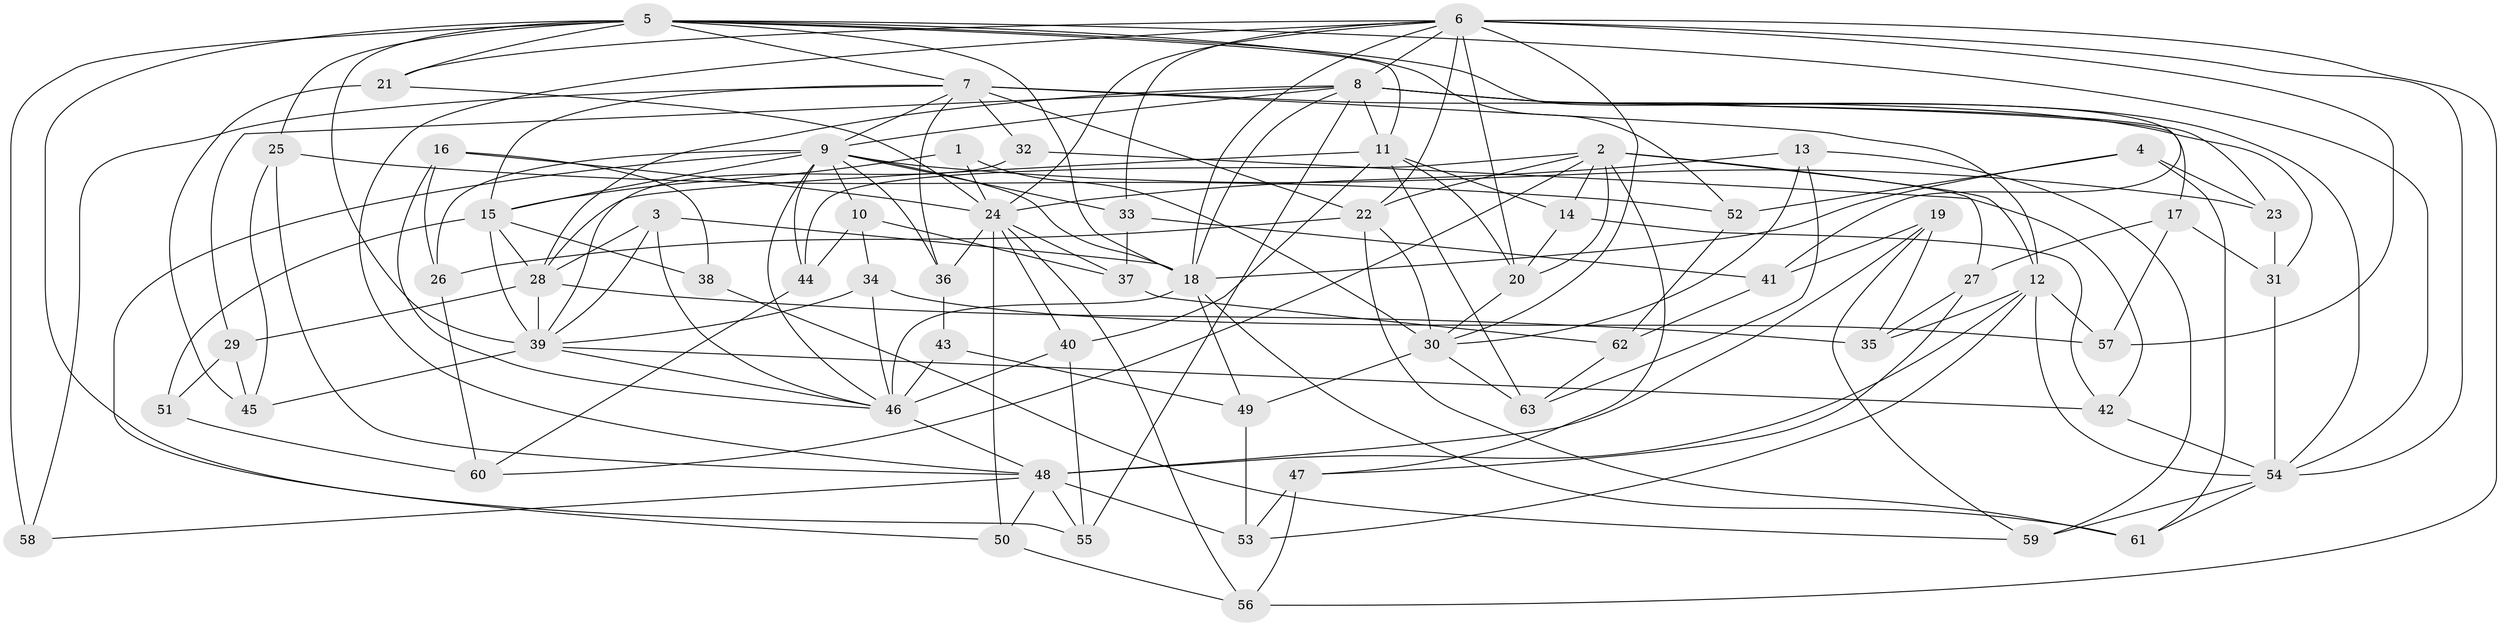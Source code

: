 // original degree distribution, {4: 1.0}
// Generated by graph-tools (version 1.1) at 2025/38/03/09/25 02:38:03]
// undirected, 63 vertices, 166 edges
graph export_dot {
graph [start="1"]
  node [color=gray90,style=filled];
  1;
  2;
  3;
  4;
  5;
  6;
  7;
  8;
  9;
  10;
  11;
  12;
  13;
  14;
  15;
  16;
  17;
  18;
  19;
  20;
  21;
  22;
  23;
  24;
  25;
  26;
  27;
  28;
  29;
  30;
  31;
  32;
  33;
  34;
  35;
  36;
  37;
  38;
  39;
  40;
  41;
  42;
  43;
  44;
  45;
  46;
  47;
  48;
  49;
  50;
  51;
  52;
  53;
  54;
  55;
  56;
  57;
  58;
  59;
  60;
  61;
  62;
  63;
  1 -- 15 [weight=1.0];
  1 -- 24 [weight=1.0];
  1 -- 30 [weight=2.0];
  2 -- 12 [weight=3.0];
  2 -- 14 [weight=1.0];
  2 -- 20 [weight=1.0];
  2 -- 22 [weight=1.0];
  2 -- 27 [weight=1.0];
  2 -- 44 [weight=1.0];
  2 -- 47 [weight=1.0];
  2 -- 60 [weight=1.0];
  3 -- 18 [weight=1.0];
  3 -- 28 [weight=1.0];
  3 -- 39 [weight=1.0];
  3 -- 46 [weight=1.0];
  4 -- 18 [weight=1.0];
  4 -- 23 [weight=1.0];
  4 -- 52 [weight=1.0];
  4 -- 61 [weight=1.0];
  5 -- 7 [weight=1.0];
  5 -- 11 [weight=1.0];
  5 -- 18 [weight=1.0];
  5 -- 21 [weight=1.0];
  5 -- 25 [weight=1.0];
  5 -- 39 [weight=1.0];
  5 -- 41 [weight=1.0];
  5 -- 52 [weight=1.0];
  5 -- 54 [weight=1.0];
  5 -- 55 [weight=1.0];
  5 -- 58 [weight=2.0];
  6 -- 8 [weight=1.0];
  6 -- 18 [weight=1.0];
  6 -- 20 [weight=1.0];
  6 -- 21 [weight=1.0];
  6 -- 22 [weight=1.0];
  6 -- 24 [weight=1.0];
  6 -- 30 [weight=1.0];
  6 -- 33 [weight=1.0];
  6 -- 48 [weight=1.0];
  6 -- 54 [weight=1.0];
  6 -- 56 [weight=1.0];
  6 -- 57 [weight=1.0];
  7 -- 9 [weight=1.0];
  7 -- 12 [weight=1.0];
  7 -- 15 [weight=2.0];
  7 -- 22 [weight=2.0];
  7 -- 31 [weight=1.0];
  7 -- 32 [weight=2.0];
  7 -- 36 [weight=1.0];
  7 -- 58 [weight=1.0];
  8 -- 9 [weight=1.0];
  8 -- 11 [weight=2.0];
  8 -- 17 [weight=1.0];
  8 -- 18 [weight=1.0];
  8 -- 23 [weight=1.0];
  8 -- 28 [weight=1.0];
  8 -- 29 [weight=1.0];
  8 -- 54 [weight=2.0];
  8 -- 55 [weight=1.0];
  9 -- 10 [weight=1.0];
  9 -- 15 [weight=1.0];
  9 -- 18 [weight=1.0];
  9 -- 23 [weight=1.0];
  9 -- 26 [weight=1.0];
  9 -- 33 [weight=1.0];
  9 -- 36 [weight=1.0];
  9 -- 44 [weight=1.0];
  9 -- 46 [weight=1.0];
  9 -- 50 [weight=1.0];
  10 -- 34 [weight=1.0];
  10 -- 37 [weight=1.0];
  10 -- 44 [weight=1.0];
  11 -- 14 [weight=1.0];
  11 -- 20 [weight=1.0];
  11 -- 28 [weight=1.0];
  11 -- 40 [weight=1.0];
  11 -- 63 [weight=1.0];
  12 -- 35 [weight=1.0];
  12 -- 48 [weight=1.0];
  12 -- 53 [weight=1.0];
  12 -- 54 [weight=2.0];
  12 -- 57 [weight=1.0];
  13 -- 24 [weight=1.0];
  13 -- 30 [weight=1.0];
  13 -- 59 [weight=1.0];
  13 -- 63 [weight=1.0];
  14 -- 20 [weight=1.0];
  14 -- 42 [weight=1.0];
  15 -- 28 [weight=1.0];
  15 -- 38 [weight=2.0];
  15 -- 39 [weight=1.0];
  15 -- 51 [weight=2.0];
  16 -- 24 [weight=1.0];
  16 -- 26 [weight=1.0];
  16 -- 38 [weight=1.0];
  16 -- 46 [weight=1.0];
  17 -- 27 [weight=1.0];
  17 -- 31 [weight=1.0];
  17 -- 57 [weight=1.0];
  18 -- 46 [weight=2.0];
  18 -- 49 [weight=1.0];
  18 -- 61 [weight=1.0];
  19 -- 35 [weight=1.0];
  19 -- 41 [weight=1.0];
  19 -- 48 [weight=1.0];
  19 -- 59 [weight=1.0];
  20 -- 30 [weight=2.0];
  21 -- 24 [weight=1.0];
  21 -- 45 [weight=1.0];
  22 -- 26 [weight=1.0];
  22 -- 30 [weight=2.0];
  22 -- 61 [weight=1.0];
  23 -- 31 [weight=1.0];
  24 -- 36 [weight=1.0];
  24 -- 37 [weight=1.0];
  24 -- 40 [weight=1.0];
  24 -- 50 [weight=1.0];
  24 -- 56 [weight=1.0];
  25 -- 45 [weight=1.0];
  25 -- 48 [weight=1.0];
  25 -- 52 [weight=1.0];
  26 -- 60 [weight=1.0];
  27 -- 35 [weight=1.0];
  27 -- 47 [weight=1.0];
  28 -- 29 [weight=1.0];
  28 -- 35 [weight=1.0];
  28 -- 39 [weight=4.0];
  29 -- 45 [weight=1.0];
  29 -- 51 [weight=1.0];
  30 -- 49 [weight=1.0];
  30 -- 63 [weight=1.0];
  31 -- 54 [weight=1.0];
  32 -- 39 [weight=1.0];
  32 -- 42 [weight=1.0];
  33 -- 37 [weight=1.0];
  33 -- 41 [weight=1.0];
  34 -- 39 [weight=1.0];
  34 -- 46 [weight=1.0];
  34 -- 57 [weight=1.0];
  36 -- 43 [weight=1.0];
  37 -- 62 [weight=1.0];
  38 -- 59 [weight=1.0];
  39 -- 42 [weight=1.0];
  39 -- 45 [weight=1.0];
  39 -- 46 [weight=1.0];
  40 -- 46 [weight=1.0];
  40 -- 55 [weight=1.0];
  41 -- 62 [weight=1.0];
  42 -- 54 [weight=1.0];
  43 -- 46 [weight=2.0];
  43 -- 49 [weight=1.0];
  44 -- 60 [weight=1.0];
  46 -- 48 [weight=2.0];
  47 -- 53 [weight=1.0];
  47 -- 56 [weight=1.0];
  48 -- 50 [weight=1.0];
  48 -- 53 [weight=1.0];
  48 -- 55 [weight=1.0];
  48 -- 58 [weight=1.0];
  49 -- 53 [weight=1.0];
  50 -- 56 [weight=1.0];
  51 -- 60 [weight=1.0];
  52 -- 62 [weight=1.0];
  54 -- 59 [weight=1.0];
  54 -- 61 [weight=1.0];
  62 -- 63 [weight=1.0];
}
